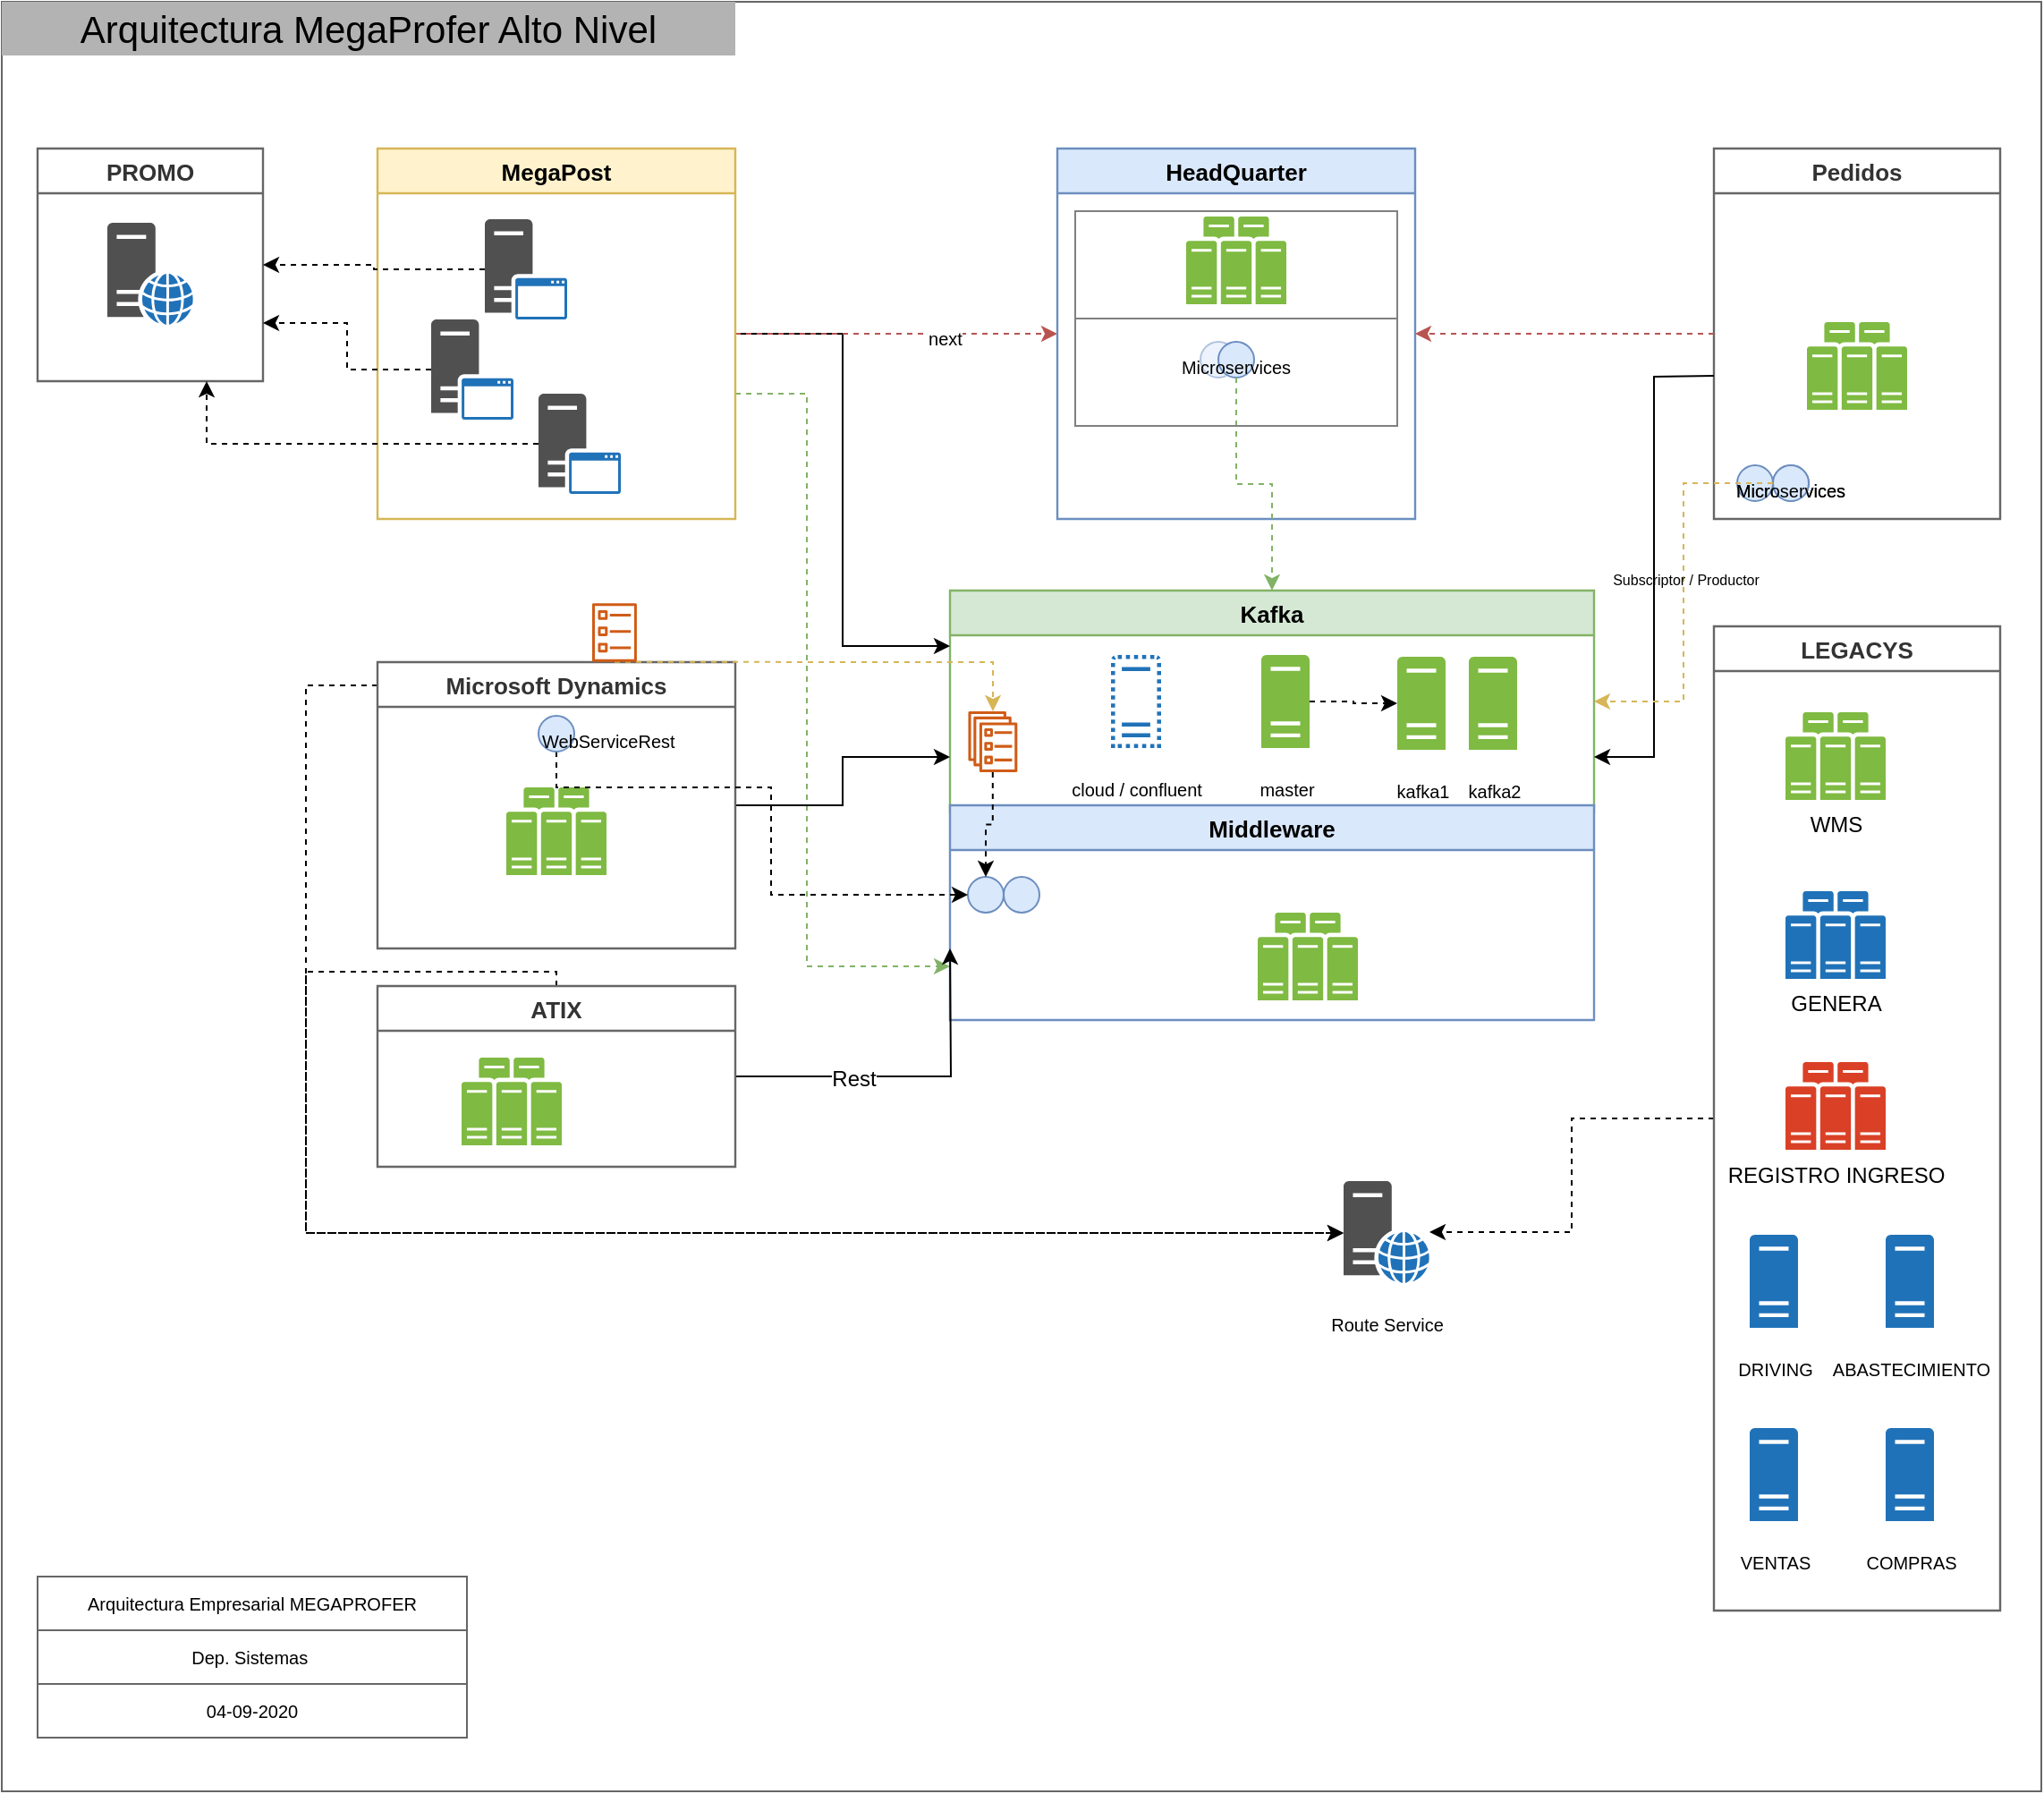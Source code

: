 <mxfile version="13.6.9" type="github">
  <diagram id="74e2e168-ea6b-b213-b513-2b3c1d86103e" name="Page-1">
    <mxGraphModel dx="1167" dy="1378" grid="1" gridSize="10" guides="1" tooltips="1" connect="1" arrows="1" fold="1" page="1" pageScale="1" pageWidth="827" pageHeight="1169" math="0" shadow="0">
      <root>
        <mxCell id="0" />
        <mxCell id="1" parent="0" />
        <mxCell id="b44zEPOn9F3BgOh4Rijz-67" value="" style="rounded=0;whiteSpace=wrap;html=1;labelBackgroundColor=none;strokeColor=#666666;fillColor=none;fontSize=10;align=center;" parent="1" vertex="1">
          <mxGeometry x="-820" y="-1160" width="1140" height="1000" as="geometry" />
        </mxCell>
        <mxCell id="b44zEPOn9F3BgOh4Rijz-3" value="Pedidos" style="shape=swimlane;startSize=25;fontSize=13;fontColor=#333333;fontStyle=1;align=center;strokeColor=#666666;strokeOpacity=100;fillOpacity=100;rotation=0;fillColor=#ffffff;strokeWidth=1.2;" parent="1" vertex="1">
          <mxGeometry x="137" y="-1078" width="160" height="207" as="geometry">
            <mxRectangle x="240" y="-1087" width="110" height="25" as="alternateBounds" />
          </mxGeometry>
        </mxCell>
        <mxCell id="b44zEPOn9F3BgOh4Rijz-4" value="" style="pointerEvents=1;shadow=0;dashed=0;html=1;strokeColor=none;fillColor=#505050;labelPosition=center;verticalLabelPosition=bottom;verticalAlign=top;outlineConnect=0;align=center;shape=mxgraph.office.servers.server_farm;fillColor=#7FBA42;" parent="b44zEPOn9F3BgOh4Rijz-3" vertex="1">
          <mxGeometry x="52" y="97" width="56" height="49" as="geometry" />
        </mxCell>
        <mxCell id="b44zEPOn9F3BgOh4Rijz-32" value="" style="ellipse;whiteSpace=wrap;html=1;fontSize=21;fillColor=#dae8fc;strokeColor=#6c8ebf;" parent="b44zEPOn9F3BgOh4Rijz-3" vertex="1">
          <mxGeometry x="13" y="177" width="20" height="20" as="geometry" />
        </mxCell>
        <mxCell id="b44zEPOn9F3BgOh4Rijz-33" value="&lt;font style=&quot;font-size: 10px&quot;&gt;Microservices&lt;/font&gt;" style="ellipse;whiteSpace=wrap;html=1;fontSize=21;fillColor=#dae8fc;strokeColor=#6c8ebf;" parent="b44zEPOn9F3BgOh4Rijz-3" vertex="1">
          <mxGeometry x="33" y="177" width="20" height="20" as="geometry" />
        </mxCell>
        <mxCell id="b44zEPOn9F3BgOh4Rijz-36" value="&lt;font style=&quot;font-size: 10px&quot;&gt;Microservices&lt;/font&gt;" style="ellipse;whiteSpace=wrap;html=1;fontSize=21;fillColor=#dae8fc;strokeColor=#6c8ebf;" parent="b44zEPOn9F3BgOh4Rijz-3" vertex="1">
          <mxGeometry x="33" y="177" width="20" height="20" as="geometry" />
        </mxCell>
        <mxCell id="kFB3VKsAzfuebwOxzI4B-115" value="Kafka" style="shape=swimlane;startSize=25;fontSize=13;fontStyle=1;align=center;strokeColor=#82b366;strokeOpacity=100;fillOpacity=100;rotation=0;fillColor=#d5e8d4;strokeWidth=1.2;" parent="1" vertex="1">
          <mxGeometry x="-290" y="-831" width="360" height="124" as="geometry">
            <mxRectangle x="240" y="-1087" width="110" height="25" as="alternateBounds" />
          </mxGeometry>
        </mxCell>
        <mxCell id="b44zEPOn9F3BgOh4Rijz-28" value="" style="outlineConnect=0;fontColor=#232F3E;gradientColor=none;fillColor=#D05C17;strokeColor=none;dashed=0;verticalLabelPosition=bottom;verticalAlign=top;align=center;html=1;fontSize=12;fontStyle=0;aspect=fixed;pointerEvents=1;shape=mxgraph.aws4.ecs_service;" parent="kFB3VKsAzfuebwOxzI4B-115" vertex="1">
          <mxGeometry x="10" y="67.5" width="27.9" height="34" as="geometry" />
        </mxCell>
        <mxCell id="b44zEPOn9F3BgOh4Rijz-42" style="edgeStyle=orthogonalEdgeStyle;rounded=0;orthogonalLoop=1;jettySize=auto;html=1;dashed=1;fontSize=21;" parent="kFB3VKsAzfuebwOxzI4B-115" source="b44zEPOn9F3BgOh4Rijz-39" target="b44zEPOn9F3BgOh4Rijz-41" edge="1">
          <mxGeometry relative="1" as="geometry" />
        </mxCell>
        <mxCell id="b44zEPOn9F3BgOh4Rijz-39" value="&lt;font style=&quot;font-size: 10px&quot;&gt;master&lt;/font&gt;" style="pointerEvents=1;shadow=0;dashed=0;html=1;strokeColor=none;labelPosition=center;verticalLabelPosition=bottom;verticalAlign=top;outlineConnect=0;align=center;shape=mxgraph.office.servers.server_generic;fillColor=#7FBA42;labelBackgroundColor=none;fontSize=21;" parent="kFB3VKsAzfuebwOxzI4B-115" vertex="1">
          <mxGeometry x="174" y="36" width="27" height="52" as="geometry" />
        </mxCell>
        <mxCell id="b44zEPOn9F3BgOh4Rijz-40" value="&lt;font style=&quot;font-size: 10px&quot;&gt;kafka2&lt;/font&gt;" style="pointerEvents=1;shadow=0;dashed=0;html=1;strokeColor=none;labelPosition=center;verticalLabelPosition=bottom;verticalAlign=top;outlineConnect=0;align=center;shape=mxgraph.office.servers.server_generic;fillColor=#7FBA42;labelBackgroundColor=none;fontSize=21;" parent="kFB3VKsAzfuebwOxzI4B-115" vertex="1">
          <mxGeometry x="290" y="37" width="27" height="52" as="geometry" />
        </mxCell>
        <mxCell id="b44zEPOn9F3BgOh4Rijz-41" value="&lt;font style=&quot;font-size: 10px&quot;&gt;kafka1&lt;/font&gt;" style="pointerEvents=1;shadow=0;dashed=0;html=1;strokeColor=none;labelPosition=center;verticalLabelPosition=bottom;verticalAlign=top;outlineConnect=0;align=center;shape=mxgraph.office.servers.server_generic;fillColor=#7FBA42;labelBackgroundColor=none;fontSize=21;" parent="kFB3VKsAzfuebwOxzI4B-115" vertex="1">
          <mxGeometry x="250" y="37" width="27" height="52" as="geometry" />
        </mxCell>
        <mxCell id="b44zEPOn9F3BgOh4Rijz-43" value="&lt;font style=&quot;font-size: 10px&quot;&gt;cloud / confluent&lt;/font&gt;" style="pointerEvents=1;shadow=0;dashed=0;html=1;strokeColor=none;labelPosition=center;verticalLabelPosition=bottom;verticalAlign=top;outlineConnect=0;align=center;shape=mxgraph.office.servers.virtual_server;fillColor=#2072B8;labelBackgroundColor=none;fontSize=21;" parent="kFB3VKsAzfuebwOxzI4B-115" vertex="1">
          <mxGeometry x="90" y="36" width="28" height="52" as="geometry" />
        </mxCell>
        <mxCell id="b44zEPOn9F3BgOh4Rijz-17" style="edgeStyle=orthogonalEdgeStyle;rounded=0;orthogonalLoop=1;jettySize=auto;html=1;entryX=0;entryY=0.25;entryDx=0;entryDy=0;fontSize=21;" parent="1" source="kFB3VKsAzfuebwOxzI4B-119" target="kFB3VKsAzfuebwOxzI4B-115" edge="1">
          <mxGeometry relative="1" as="geometry" />
        </mxCell>
        <mxCell id="b44zEPOn9F3BgOh4Rijz-18" style="edgeStyle=orthogonalEdgeStyle;rounded=0;orthogonalLoop=1;jettySize=auto;html=1;entryX=0;entryY=0.5;entryDx=0;entryDy=0;fontSize=21;dashed=1;fillColor=#f8cecc;strokeColor=#b85450;" parent="1" source="kFB3VKsAzfuebwOxzI4B-119" target="kFB3VKsAzfuebwOxzI4B-123" edge="1">
          <mxGeometry relative="1" as="geometry" />
        </mxCell>
        <mxCell id="b44zEPOn9F3BgOh4Rijz-63" value="next" style="edgeLabel;html=1;align=center;verticalAlign=middle;resizable=0;points=[];fontSize=10;" parent="b44zEPOn9F3BgOh4Rijz-18" vertex="1" connectable="0">
          <mxGeometry x="0.296" y="-1" relative="1" as="geometry">
            <mxPoint y="1" as="offset" />
          </mxGeometry>
        </mxCell>
        <mxCell id="b44zEPOn9F3BgOh4Rijz-22" style="edgeStyle=orthogonalEdgeStyle;rounded=0;orthogonalLoop=1;jettySize=auto;html=1;entryX=0;entryY=0.75;entryDx=0;entryDy=0;dashed=1;fontSize=21;fillColor=#d5e8d4;strokeColor=#82b366;" parent="1" source="kFB3VKsAzfuebwOxzI4B-119" target="kFB3VKsAzfuebwOxzI4B-125" edge="1">
          <mxGeometry relative="1" as="geometry">
            <Array as="points">
              <mxPoint x="-370" y="-941" />
              <mxPoint x="-370" y="-621" />
            </Array>
          </mxGeometry>
        </mxCell>
        <mxCell id="kFB3VKsAzfuebwOxzI4B-119" value="MegaPost" style="shape=swimlane;startSize=25;fontSize=13;fontStyle=1;align=center;strokeColor=#d6b656;strokeOpacity=100;fillOpacity=100;rotation=0;fillColor=#fff2cc;strokeWidth=1.2;" parent="1" vertex="1">
          <mxGeometry x="-610" y="-1078" width="200" height="207" as="geometry">
            <mxRectangle x="-80" y="-1087" width="90" height="25" as="alternateBounds" />
          </mxGeometry>
        </mxCell>
        <mxCell id="b44zEPOn9F3BgOh4Rijz-11" value="" style="pointerEvents=1;shadow=0;dashed=0;html=1;strokeColor=none;fillColor=#505050;labelPosition=center;verticalLabelPosition=bottom;verticalAlign=top;outlineConnect=0;align=center;shape=mxgraph.office.servers.application_server_blue;fontSize=21;" parent="kFB3VKsAzfuebwOxzI4B-119" vertex="1">
          <mxGeometry x="90" y="137" width="46" height="56" as="geometry" />
        </mxCell>
        <mxCell id="b44zEPOn9F3BgOh4Rijz-12" value="" style="pointerEvents=1;shadow=0;dashed=0;html=1;strokeColor=none;fillColor=#505050;labelPosition=center;verticalLabelPosition=bottom;verticalAlign=top;outlineConnect=0;align=center;shape=mxgraph.office.servers.application_server_blue;fontSize=21;" parent="kFB3VKsAzfuebwOxzI4B-119" vertex="1">
          <mxGeometry x="30" y="95.5" width="46" height="56" as="geometry" />
        </mxCell>
        <mxCell id="b44zEPOn9F3BgOh4Rijz-20" value="" style="pointerEvents=1;shadow=0;dashed=0;html=1;strokeColor=none;fillColor=#505050;labelPosition=center;verticalLabelPosition=bottom;verticalAlign=top;outlineConnect=0;align=center;shape=mxgraph.office.servers.application_server_blue;fontSize=21;" parent="kFB3VKsAzfuebwOxzI4B-119" vertex="1">
          <mxGeometry x="60" y="39.5" width="46" height="56" as="geometry" />
        </mxCell>
        <mxCell id="kFB3VKsAzfuebwOxzI4B-123" value="HeadQuarter" style="shape=swimlane;startSize=25;fontSize=13;fontStyle=1;align=center;strokeColor=#6c8ebf;strokeOpacity=100;fillOpacity=100;rotation=0;fillColor=#dae8fc;strokeWidth=1.2;" parent="1" vertex="1">
          <mxGeometry x="-230" y="-1078" width="200" height="207" as="geometry">
            <mxRectangle x="300" y="-1087" width="110" height="25" as="alternateBounds" />
          </mxGeometry>
        </mxCell>
        <mxCell id="kFB3VKsAzfuebwOxzI4B-124" value="" style="pointerEvents=1;shadow=0;dashed=0;html=1;strokeColor=none;fillColor=#505050;labelPosition=center;verticalLabelPosition=bottom;verticalAlign=top;outlineConnect=0;align=center;shape=mxgraph.office.servers.server_farm;fillColor=#7FBA42;" parent="kFB3VKsAzfuebwOxzI4B-123" vertex="1">
          <mxGeometry x="72" y="38" width="56" height="49" as="geometry" />
        </mxCell>
        <mxCell id="b44zEPOn9F3BgOh4Rijz-37" value="" style="ellipse;whiteSpace=wrap;html=1;fontSize=21;fillColor=#dae8fc;strokeColor=#6c8ebf;opacity=50;" parent="kFB3VKsAzfuebwOxzI4B-123" vertex="1">
          <mxGeometry x="80" y="108" width="20" height="20" as="geometry" />
        </mxCell>
        <mxCell id="b44zEPOn9F3BgOh4Rijz-38" value="&lt;font style=&quot;font-size: 10px&quot;&gt;Microservices&lt;/font&gt;" style="ellipse;whiteSpace=wrap;html=1;fontSize=21;fillColor=#dae8fc;strokeColor=#6c8ebf;" parent="kFB3VKsAzfuebwOxzI4B-123" vertex="1">
          <mxGeometry x="90" y="108" width="20" height="20" as="geometry" />
        </mxCell>
        <mxCell id="kFB3VKsAzfuebwOxzI4B-125" value="Middleware" style="shape=swimlane;startSize=25;fontSize=13;fontStyle=1;align=center;strokeColor=#6c8ebf;strokeOpacity=100;fillOpacity=100;rotation=0;fillColor=#dae8fc;strokeWidth=1.2;" parent="1" vertex="1">
          <mxGeometry x="-290" y="-711" width="360" height="120" as="geometry">
            <mxRectangle x="240" y="-1087" width="110" height="25" as="alternateBounds" />
          </mxGeometry>
        </mxCell>
        <mxCell id="kFB3VKsAzfuebwOxzI4B-126" value="" style="pointerEvents=1;shadow=0;dashed=0;html=1;strokeColor=none;fillColor=#505050;labelPosition=center;verticalLabelPosition=bottom;verticalAlign=top;outlineConnect=0;align=center;shape=mxgraph.office.servers.server_farm;fillColor=#7FBA42;" parent="kFB3VKsAzfuebwOxzI4B-125" vertex="1">
          <mxGeometry x="172" y="60" width="56" height="49" as="geometry" />
        </mxCell>
        <mxCell id="b44zEPOn9F3BgOh4Rijz-24" value="" style="ellipse;whiteSpace=wrap;html=1;fontSize=21;fillColor=#dae8fc;strokeColor=#6c8ebf;" parent="kFB3VKsAzfuebwOxzI4B-125" vertex="1">
          <mxGeometry x="10" y="40" width="20" height="20" as="geometry" />
        </mxCell>
        <mxCell id="b44zEPOn9F3BgOh4Rijz-25" value="" style="ellipse;whiteSpace=wrap;html=1;fontSize=21;fillColor=#dae8fc;strokeColor=#6c8ebf;" parent="kFB3VKsAzfuebwOxzI4B-125" vertex="1">
          <mxGeometry x="30" y="40" width="20" height="20" as="geometry" />
        </mxCell>
        <mxCell id="b44zEPOn9F3BgOh4Rijz-14" style="edgeStyle=orthogonalEdgeStyle;rounded=0;orthogonalLoop=1;jettySize=auto;html=1;entryX=0;entryY=0.75;entryDx=0;entryDy=0;fontSize=21;" parent="1" source="kFB3VKsAzfuebwOxzI4B-127" target="kFB3VKsAzfuebwOxzI4B-115" edge="1">
          <mxGeometry relative="1" as="geometry" />
        </mxCell>
        <mxCell id="b44zEPOn9F3BgOh4Rijz-53" style="edgeStyle=orthogonalEdgeStyle;rounded=0;orthogonalLoop=1;jettySize=auto;html=1;dashed=1;fontSize=21;" parent="1" source="kFB3VKsAzfuebwOxzI4B-127" target="b44zEPOn9F3BgOh4Rijz-51" edge="1">
          <mxGeometry relative="1" as="geometry">
            <Array as="points">
              <mxPoint x="-650" y="-778" />
              <mxPoint x="-650" y="-472" />
            </Array>
          </mxGeometry>
        </mxCell>
        <mxCell id="kFB3VKsAzfuebwOxzI4B-127" value="Microsoft Dynamics" style="shape=swimlane;startSize=25;fontSize=13;fontColor=#333333;fontStyle=1;align=center;strokeColor=#666666;strokeOpacity=100;fillOpacity=100;rotation=0;fillColor=#ffffff;strokeWidth=1.2;" parent="1" vertex="1">
          <mxGeometry x="-610" y="-791" width="200" height="160" as="geometry">
            <mxRectangle x="-610" y="-791" width="110" height="25" as="alternateBounds" />
          </mxGeometry>
        </mxCell>
        <mxCell id="kFB3VKsAzfuebwOxzI4B-128" value="" style="pointerEvents=1;shadow=0;dashed=0;html=1;strokeColor=none;fillColor=#505050;labelPosition=center;verticalLabelPosition=bottom;verticalAlign=top;outlineConnect=0;align=center;shape=mxgraph.office.servers.server_farm;fillColor=#7FBA42;" parent="kFB3VKsAzfuebwOxzI4B-127" vertex="1">
          <mxGeometry x="72" y="70" width="56" height="49" as="geometry" />
        </mxCell>
        <mxCell id="kFB3VKsAzfuebwOxzI4B-129" value="PROMO" style="shape=swimlane;startSize=25;fontSize=13;fontColor=#333333;fontStyle=1;align=center;strokeColor=#666666;strokeOpacity=100;fillOpacity=100;rotation=0;fillColor=#ffffff;strokeWidth=1.2;" parent="1" vertex="1">
          <mxGeometry x="-800" y="-1078" width="126" height="130" as="geometry">
            <mxRectangle x="850" y="-1080" width="110" height="25" as="alternateBounds" />
          </mxGeometry>
        </mxCell>
        <mxCell id="b44zEPOn9F3BgOh4Rijz-55" value="" style="pointerEvents=1;shadow=0;dashed=0;html=1;strokeColor=none;fillColor=#505050;labelPosition=center;verticalLabelPosition=bottom;verticalAlign=top;outlineConnect=0;align=center;shape=mxgraph.office.servers.web_server_blue;labelBackgroundColor=none;fontSize=21;" parent="kFB3VKsAzfuebwOxzI4B-129" vertex="1">
          <mxGeometry x="39" y="41.5" width="48" height="57" as="geometry" />
        </mxCell>
        <mxCell id="b44zEPOn9F3BgOh4Rijz-15" style="edgeStyle=orthogonalEdgeStyle;rounded=0;orthogonalLoop=1;jettySize=auto;html=1;fontSize=21;" parent="1" source="b44zEPOn9F3BgOh4Rijz-1" edge="1">
          <mxGeometry relative="1" as="geometry">
            <mxPoint x="-290" y="-631" as="targetPoint" />
          </mxGeometry>
        </mxCell>
        <mxCell id="b44zEPOn9F3BgOh4Rijz-21" value="Rest" style="edgeLabel;html=1;align=center;verticalAlign=middle;resizable=0;points=[];fontSize=12;" parent="b44zEPOn9F3BgOh4Rijz-15" vertex="1" connectable="0">
          <mxGeometry x="-0.319" y="-1" relative="1" as="geometry">
            <mxPoint as="offset" />
          </mxGeometry>
        </mxCell>
        <mxCell id="b44zEPOn9F3BgOh4Rijz-54" style="edgeStyle=orthogonalEdgeStyle;rounded=0;orthogonalLoop=1;jettySize=auto;html=1;dashed=1;fontSize=21;" parent="1" source="b44zEPOn9F3BgOh4Rijz-1" target="b44zEPOn9F3BgOh4Rijz-51" edge="1">
          <mxGeometry relative="1" as="geometry">
            <Array as="points">
              <mxPoint x="-650" y="-618" />
              <mxPoint x="-650" y="-472" />
            </Array>
          </mxGeometry>
        </mxCell>
        <mxCell id="b44zEPOn9F3BgOh4Rijz-1" value="ATIX" style="shape=swimlane;startSize=25;fontSize=13;fontColor=#333333;fontStyle=1;align=center;strokeColor=#666666;strokeOpacity=100;fillOpacity=100;rotation=0;fillColor=#ffffff;strokeWidth=1.2;" parent="1" vertex="1">
          <mxGeometry x="-610" y="-610" width="200" height="101" as="geometry">
            <mxRectangle x="-610" y="-631" width="110" height="25" as="alternateBounds" />
          </mxGeometry>
        </mxCell>
        <mxCell id="b44zEPOn9F3BgOh4Rijz-2" value="" style="pointerEvents=1;shadow=0;dashed=0;html=1;strokeColor=none;fillColor=#505050;labelPosition=center;verticalLabelPosition=bottom;verticalAlign=top;outlineConnect=0;align=center;shape=mxgraph.office.servers.server_farm;fillColor=#7FBA42;" parent="b44zEPOn9F3BgOh4Rijz-1" vertex="1">
          <mxGeometry x="47" y="40" width="56" height="49" as="geometry" />
        </mxCell>
        <mxCell id="b44zEPOn9F3BgOh4Rijz-16" style="edgeStyle=orthogonalEdgeStyle;rounded=0;orthogonalLoop=1;jettySize=auto;html=1;entryX=1;entryY=0.75;entryDx=0;entryDy=0;fontSize=21;" parent="1" target="kFB3VKsAzfuebwOxzI4B-115" edge="1">
          <mxGeometry relative="1" as="geometry">
            <mxPoint x="137" y="-951" as="sourcePoint" />
          </mxGeometry>
        </mxCell>
        <mxCell id="b44zEPOn9F3BgOh4Rijz-19" style="edgeStyle=orthogonalEdgeStyle;rounded=0;orthogonalLoop=1;jettySize=auto;html=1;entryX=1;entryY=0.5;entryDx=0;entryDy=0;dashed=1;fontSize=21;fillColor=#f8cecc;strokeColor=#b85450;" parent="1" source="b44zEPOn9F3BgOh4Rijz-3" target="kFB3VKsAzfuebwOxzI4B-123" edge="1">
          <mxGeometry relative="1" as="geometry" />
        </mxCell>
        <mxCell id="b44zEPOn9F3BgOh4Rijz-52" style="edgeStyle=orthogonalEdgeStyle;rounded=0;orthogonalLoop=1;jettySize=auto;html=1;dashed=1;fontSize=21;" parent="1" source="b44zEPOn9F3BgOh4Rijz-5" target="b44zEPOn9F3BgOh4Rijz-51" edge="1">
          <mxGeometry relative="1" as="geometry" />
        </mxCell>
        <mxCell id="b44zEPOn9F3BgOh4Rijz-5" value="LEGACYS" style="shape=swimlane;startSize=25;fontSize=13;fontColor=#333333;fontStyle=1;align=center;strokeColor=#666666;strokeOpacity=100;fillOpacity=100;rotation=0;fillColor=#ffffff;strokeWidth=1.2;" parent="1" vertex="1">
          <mxGeometry x="137" y="-811" width="160" height="550" as="geometry">
            <mxRectangle x="700" y="-820" width="110" height="25" as="alternateBounds" />
          </mxGeometry>
        </mxCell>
        <mxCell id="b44zEPOn9F3BgOh4Rijz-6" value="WMS" style="pointerEvents=1;shadow=0;dashed=0;html=1;strokeColor=none;fillColor=#505050;labelPosition=center;verticalLabelPosition=bottom;verticalAlign=top;outlineConnect=0;align=center;shape=mxgraph.office.servers.server_farm;fillColor=#7FBA42;" parent="b44zEPOn9F3BgOh4Rijz-5" vertex="1">
          <mxGeometry x="40" y="48" width="56" height="49" as="geometry" />
        </mxCell>
        <mxCell id="b44zEPOn9F3BgOh4Rijz-7" value="GENERA" style="pointerEvents=1;shadow=0;dashed=0;html=1;strokeColor=none;labelPosition=center;verticalLabelPosition=bottom;verticalAlign=top;outlineConnect=0;align=center;shape=mxgraph.office.servers.physical_host_farm;fillColor=#2072B8;" parent="b44zEPOn9F3BgOh4Rijz-5" vertex="1">
          <mxGeometry x="40" y="148" width="56" height="49" as="geometry" />
        </mxCell>
        <mxCell id="b44zEPOn9F3BgOh4Rijz-8" value="REGISTRO INGRESO" style="pointerEvents=1;shadow=0;dashed=0;html=1;strokeColor=none;fillColor=#505050;labelPosition=center;verticalLabelPosition=bottom;verticalAlign=top;outlineConnect=0;align=center;shape=mxgraph.office.servers.server_farm;fillColor=#DA4026;" parent="b44zEPOn9F3BgOh4Rijz-5" vertex="1">
          <mxGeometry x="40" y="243.5" width="56" height="49" as="geometry" />
        </mxCell>
        <mxCell id="b44zEPOn9F3BgOh4Rijz-46" value="&lt;font style=&quot;font-size: 10px&quot;&gt;DRIVING&lt;/font&gt;" style="pointerEvents=1;shadow=0;dashed=0;html=1;strokeColor=none;labelPosition=center;verticalLabelPosition=bottom;verticalAlign=top;outlineConnect=0;align=center;shape=mxgraph.office.servers.physical_host;fillColor=#2072B8;labelBackgroundColor=none;fontSize=21;" parent="b44zEPOn9F3BgOh4Rijz-5" vertex="1">
          <mxGeometry x="20" y="340" width="27" height="52" as="geometry" />
        </mxCell>
        <mxCell id="b44zEPOn9F3BgOh4Rijz-47" value="&lt;font style=&quot;font-size: 10px&quot;&gt;ABASTECIMIENTO&lt;/font&gt;" style="pointerEvents=1;shadow=0;dashed=0;html=1;strokeColor=none;labelPosition=center;verticalLabelPosition=bottom;verticalAlign=top;outlineConnect=0;align=center;shape=mxgraph.office.servers.server_generic;fillColor=#2072B8;labelBackgroundColor=none;fontSize=21;" parent="b44zEPOn9F3BgOh4Rijz-5" vertex="1">
          <mxGeometry x="96" y="340" width="27" height="52" as="geometry" />
        </mxCell>
        <mxCell id="b44zEPOn9F3BgOh4Rijz-48" value="&lt;font style=&quot;font-size: 10px&quot;&gt;VENTAS&lt;/font&gt;" style="pointerEvents=1;shadow=0;dashed=0;html=1;strokeColor=none;labelPosition=center;verticalLabelPosition=bottom;verticalAlign=top;outlineConnect=0;align=center;shape=mxgraph.office.servers.server_generic;fillColor=#2072B8;labelBackgroundColor=none;fontSize=21;" parent="b44zEPOn9F3BgOh4Rijz-5" vertex="1">
          <mxGeometry x="20" y="448" width="27" height="52" as="geometry" />
        </mxCell>
        <mxCell id="b44zEPOn9F3BgOh4Rijz-49" value="&lt;font style=&quot;font-size: 10px&quot;&gt;COMPRAS&lt;/font&gt;" style="pointerEvents=1;shadow=0;dashed=0;html=1;strokeColor=none;labelPosition=center;verticalLabelPosition=bottom;verticalAlign=top;outlineConnect=0;align=center;shape=mxgraph.office.servers.physical_host;fillColor=#2072B8;labelBackgroundColor=none;fontSize=21;" parent="b44zEPOn9F3BgOh4Rijz-5" vertex="1">
          <mxGeometry x="96" y="448" width="27" height="52" as="geometry" />
        </mxCell>
        <mxCell id="b44zEPOn9F3BgOh4Rijz-27" style="edgeStyle=orthogonalEdgeStyle;rounded=0;orthogonalLoop=1;jettySize=auto;html=1;entryX=0;entryY=0.5;entryDx=0;entryDy=0;dashed=1;fontSize=21;" parent="1" source="b44zEPOn9F3BgOh4Rijz-26" target="b44zEPOn9F3BgOh4Rijz-24" edge="1">
          <mxGeometry relative="1" as="geometry">
            <Array as="points">
              <mxPoint x="-510" y="-721" />
              <mxPoint x="-390" y="-721" />
              <mxPoint x="-390" y="-661" />
            </Array>
          </mxGeometry>
        </mxCell>
        <mxCell id="b44zEPOn9F3BgOh4Rijz-26" value="&lt;font style=&quot;font-size: 10px&quot;&gt;WebServiceRest&lt;/font&gt;" style="ellipse;whiteSpace=wrap;html=1;fontSize=21;fillColor=#dae8fc;strokeColor=#6c8ebf;align=left;" parent="1" vertex="1">
          <mxGeometry x="-520" y="-761" width="20" height="20" as="geometry" />
        </mxCell>
        <mxCell id="b44zEPOn9F3BgOh4Rijz-29" style="edgeStyle=orthogonalEdgeStyle;rounded=0;orthogonalLoop=1;jettySize=auto;html=1;entryX=0.5;entryY=0;entryDx=0;entryDy=0;dashed=1;fontSize=21;" parent="1" source="b44zEPOn9F3BgOh4Rijz-28" target="b44zEPOn9F3BgOh4Rijz-24" edge="1">
          <mxGeometry relative="1" as="geometry" />
        </mxCell>
        <mxCell id="b44zEPOn9F3BgOh4Rijz-31" style="edgeStyle=orthogonalEdgeStyle;rounded=0;orthogonalLoop=1;jettySize=auto;html=1;dashed=1;fontSize=21;fillColor=#fff2cc;strokeColor=#d6b656;" parent="1" source="b44zEPOn9F3BgOh4Rijz-30" target="b44zEPOn9F3BgOh4Rijz-28" edge="1">
          <mxGeometry relative="1" as="geometry">
            <Array as="points">
              <mxPoint x="-266" y="-791" />
            </Array>
          </mxGeometry>
        </mxCell>
        <mxCell id="b44zEPOn9F3BgOh4Rijz-30" value="" style="outlineConnect=0;fontColor=#232F3E;gradientColor=none;fillColor=#D05C17;strokeColor=none;dashed=0;verticalLabelPosition=bottom;verticalAlign=top;align=center;html=1;fontSize=12;fontStyle=0;aspect=fixed;pointerEvents=1;shape=mxgraph.aws4.ecs_task;" parent="1" vertex="1">
          <mxGeometry x="-490" y="-824" width="24.96" height="33" as="geometry" />
        </mxCell>
        <mxCell id="b44zEPOn9F3BgOh4Rijz-34" style="edgeStyle=orthogonalEdgeStyle;rounded=0;orthogonalLoop=1;jettySize=auto;html=1;entryX=1;entryY=0.5;entryDx=0;entryDy=0;dashed=1;fontSize=21;fillColor=#fff2cc;strokeColor=#d6b656;" parent="1" source="b44zEPOn9F3BgOh4Rijz-33" target="kFB3VKsAzfuebwOxzI4B-115" edge="1">
          <mxGeometry relative="1" as="geometry" />
        </mxCell>
        <mxCell id="b44zEPOn9F3BgOh4Rijz-35" value="&lt;font style=&quot;font-size: 8px&quot;&gt;Subscriptor / Productor&lt;/font&gt;" style="edgeLabel;html=1;align=center;verticalAlign=middle;resizable=0;points=[];fontSize=21;labelBackgroundColor=none;" parent="b44zEPOn9F3BgOh4Rijz-34" vertex="1" connectable="0">
          <mxGeometry x="-0.114" y="1" relative="1" as="geometry">
            <mxPoint as="offset" />
          </mxGeometry>
        </mxCell>
        <mxCell id="b44zEPOn9F3BgOh4Rijz-45" style="edgeStyle=orthogonalEdgeStyle;rounded=0;orthogonalLoop=1;jettySize=auto;html=1;dashed=1;fontSize=21;fillColor=#d5e8d4;strokeColor=#82b366;" parent="1" source="b44zEPOn9F3BgOh4Rijz-38" target="kFB3VKsAzfuebwOxzI4B-115" edge="1">
          <mxGeometry relative="1" as="geometry" />
        </mxCell>
        <mxCell id="b44zEPOn9F3BgOh4Rijz-51" value="&lt;font style=&quot;font-size: 10px&quot;&gt;Route Service&lt;/font&gt;" style="pointerEvents=1;shadow=0;dashed=0;html=1;strokeColor=none;fillColor=#505050;labelPosition=center;verticalLabelPosition=bottom;verticalAlign=top;outlineConnect=0;align=center;shape=mxgraph.office.servers.web_server_blue;labelBackgroundColor=none;fontSize=21;" parent="1" vertex="1">
          <mxGeometry x="-70" y="-501" width="48" height="57" as="geometry" />
        </mxCell>
        <mxCell id="b44zEPOn9F3BgOh4Rijz-60" style="edgeStyle=orthogonalEdgeStyle;rounded=0;orthogonalLoop=1;jettySize=auto;html=1;entryX=1;entryY=0.5;entryDx=0;entryDy=0;dashed=1;fontSize=21;" parent="1" source="b44zEPOn9F3BgOh4Rijz-20" target="kFB3VKsAzfuebwOxzI4B-129" edge="1">
          <mxGeometry relative="1" as="geometry" />
        </mxCell>
        <mxCell id="b44zEPOn9F3BgOh4Rijz-61" style="edgeStyle=orthogonalEdgeStyle;rounded=0;orthogonalLoop=1;jettySize=auto;html=1;entryX=1;entryY=0.75;entryDx=0;entryDy=0;dashed=1;fontSize=21;" parent="1" source="b44zEPOn9F3BgOh4Rijz-12" target="kFB3VKsAzfuebwOxzI4B-129" edge="1">
          <mxGeometry relative="1" as="geometry" />
        </mxCell>
        <mxCell id="b44zEPOn9F3BgOh4Rijz-62" style="edgeStyle=orthogonalEdgeStyle;rounded=0;orthogonalLoop=1;jettySize=auto;html=1;entryX=0.75;entryY=1;entryDx=0;entryDy=0;dashed=1;fontSize=21;" parent="1" source="b44zEPOn9F3BgOh4Rijz-11" target="kFB3VKsAzfuebwOxzI4B-129" edge="1">
          <mxGeometry relative="1" as="geometry" />
        </mxCell>
        <mxCell id="b44zEPOn9F3BgOh4Rijz-64" value="Arquitectura Empresarial MEGAPROFER" style="rounded=0;whiteSpace=wrap;html=1;labelBackgroundColor=none;fontSize=10;fillColor=none;strokeColor=#666666;" parent="1" vertex="1">
          <mxGeometry x="-800" y="-280" width="240" height="30" as="geometry" />
        </mxCell>
        <mxCell id="b44zEPOn9F3BgOh4Rijz-65" value="Dep. Sistemas&amp;nbsp;" style="rounded=0;whiteSpace=wrap;html=1;labelBackgroundColor=none;fontSize=10;fillColor=none;strokeColor=#666666;" parent="1" vertex="1">
          <mxGeometry x="-800" y="-250" width="240" height="30" as="geometry" />
        </mxCell>
        <mxCell id="b44zEPOn9F3BgOh4Rijz-66" value="04-09-2020" style="rounded=0;whiteSpace=wrap;html=1;labelBackgroundColor=none;fontSize=10;fillColor=none;strokeColor=#666666;align=center;" parent="1" vertex="1">
          <mxGeometry x="-800" y="-220" width="240" height="30" as="geometry" />
        </mxCell>
        <mxCell id="b44zEPOn9F3BgOh4Rijz-68" value="&lt;span style=&quot;color: rgb(0 , 0 , 0) ; font-size: 21px&quot;&gt;Arquitectura MegaProfer Alto Nivel&lt;/span&gt;" style="rounded=0;whiteSpace=wrap;html=1;labelBackgroundColor=none;fontSize=10;align=center;fontColor=#333333;strokeColor=none;fillColor=#B3B3B3;" parent="1" vertex="1">
          <mxGeometry x="-820" y="-1160" width="410" height="30" as="geometry" />
        </mxCell>
        <mxCell id="zUKSaovnpH7fVIxJ_rEp-2" value="" style="rounded=0;whiteSpace=wrap;html=1;fillColor=none;strokeColor=#808080;" vertex="1" parent="1">
          <mxGeometry x="-220" y="-1043" width="180" height="60" as="geometry" />
        </mxCell>
        <mxCell id="zUKSaovnpH7fVIxJ_rEp-3" value="" style="rounded=0;whiteSpace=wrap;html=1;fillColor=none;strokeColor=#808080;" vertex="1" parent="1">
          <mxGeometry x="-220" y="-983" width="180" height="60" as="geometry" />
        </mxCell>
      </root>
    </mxGraphModel>
  </diagram>
</mxfile>

